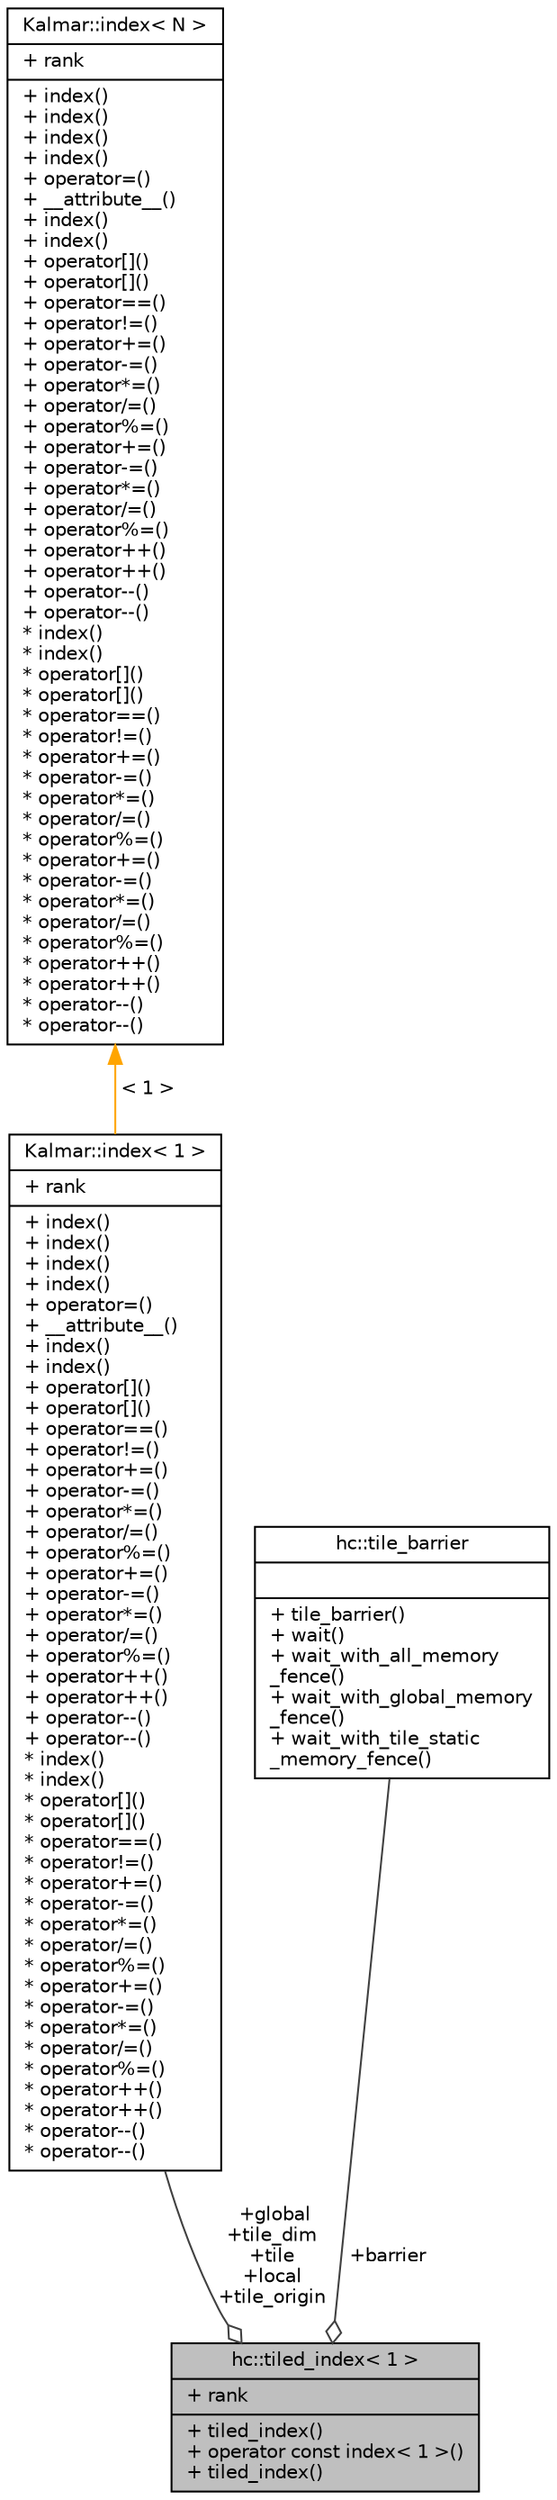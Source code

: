 digraph "hc::tiled_index&lt; 1 &gt;"
{
  edge [fontname="Helvetica",fontsize="10",labelfontname="Helvetica",labelfontsize="10"];
  node [fontname="Helvetica",fontsize="10",shape=record];
  Node1 [label="{hc::tiled_index\< 1 \>\n|+ rank\l|+ tiled_index()\l+ operator const index\< 1 \>()\l+ tiled_index()\l}",height=0.2,width=0.4,color="black", fillcolor="grey75", style="filled", fontcolor="black"];
  Node2 -> Node1 [color="grey25",fontsize="10",style="solid",label=" +global\n+tile_dim\n+tile\n+local\n+tile_origin" ,arrowhead="odiamond",fontname="Helvetica"];
  Node2 [label="{Kalmar::index\< 1 \>\n|+ rank\l|+ index()\l+ index()\l+ index()\l+ index()\l+ operator=()\l+ __attribute__()\l+ index()\l+ index()\l+ operator[]()\l+ operator[]()\l+ operator==()\l+ operator!=()\l+ operator+=()\l+ operator-=()\l+ operator*=()\l+ operator/=()\l+ operator%=()\l+ operator+=()\l+ operator-=()\l+ operator*=()\l+ operator/=()\l+ operator%=()\l+ operator++()\l+ operator++()\l+ operator--()\l+ operator--()\l* index()\l* index()\l* operator[]()\l* operator[]()\l* operator==()\l* operator!=()\l* operator+=()\l* operator-=()\l* operator*=()\l* operator/=()\l* operator%=()\l* operator+=()\l* operator-=()\l* operator*=()\l* operator/=()\l* operator%=()\l* operator++()\l* operator++()\l* operator--()\l* operator--()\l}",height=0.2,width=0.4,color="black", fillcolor="white", style="filled",URL="$classKalmar_1_1index.html"];
  Node3 -> Node2 [dir="back",color="orange",fontsize="10",style="solid",label=" \< 1 \>" ,fontname="Helvetica"];
  Node3 [label="{Kalmar::index\< N \>\n|+ rank\l|+ index()\l+ index()\l+ index()\l+ index()\l+ operator=()\l+ __attribute__()\l+ index()\l+ index()\l+ operator[]()\l+ operator[]()\l+ operator==()\l+ operator!=()\l+ operator+=()\l+ operator-=()\l+ operator*=()\l+ operator/=()\l+ operator%=()\l+ operator+=()\l+ operator-=()\l+ operator*=()\l+ operator/=()\l+ operator%=()\l+ operator++()\l+ operator++()\l+ operator--()\l+ operator--()\l* index()\l* index()\l* operator[]()\l* operator[]()\l* operator==()\l* operator!=()\l* operator+=()\l* operator-=()\l* operator*=()\l* operator/=()\l* operator%=()\l* operator+=()\l* operator-=()\l* operator*=()\l* operator/=()\l* operator%=()\l* operator++()\l* operator++()\l* operator--()\l* operator--()\l}",height=0.2,width=0.4,color="black", fillcolor="white", style="filled",URL="$classKalmar_1_1index.html",tooltip="Represents a unique position in N-dimensional space. "];
  Node4 -> Node1 [color="grey25",fontsize="10",style="solid",label=" +barrier" ,arrowhead="odiamond",fontname="Helvetica"];
  Node4 [label="{hc::tile_barrier\n||+ tile_barrier()\l+ wait()\l+ wait_with_all_memory\l_fence()\l+ wait_with_global_memory\l_fence()\l+ wait_with_tile_static\l_memory_fence()\l}",height=0.2,width=0.4,color="black", fillcolor="white", style="filled",URL="$classhc_1_1tile__barrier.html",tooltip="The tile_barrier class is a capability class that is only creatable by the system, and passed to a tiled parallel_for_each function object as part of the tiled_index parameter. "];
}

